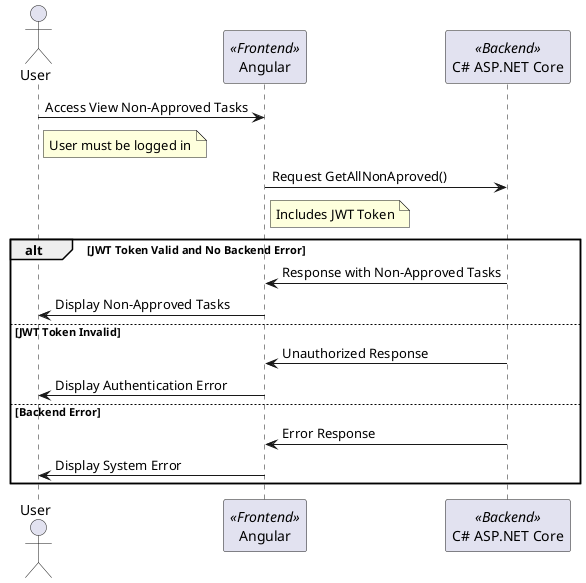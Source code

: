 @startuml
actor User
participant "Angular" as Frontend <<Frontend>>
participant "C# ASP.NET Core" as Backend <<Backend>>

User -> Frontend: Access View Non-Approved Tasks
note right of User: User must be logged in

Frontend -> Backend: Request GetAllNonAproved()
note right of Frontend: Includes JWT Token

alt JWT Token Valid and No Backend Error
    Backend -> Frontend: Response with Non-Approved Tasks
    Frontend -> User: Display Non-Approved Tasks
else JWT Token Invalid
    Backend -> Frontend: Unauthorized Response
    Frontend -> User: Display Authentication Error
else Backend Error
    Backend -> Frontend: Error Response
    Frontend -> User: Display System Error
end
@enduml
